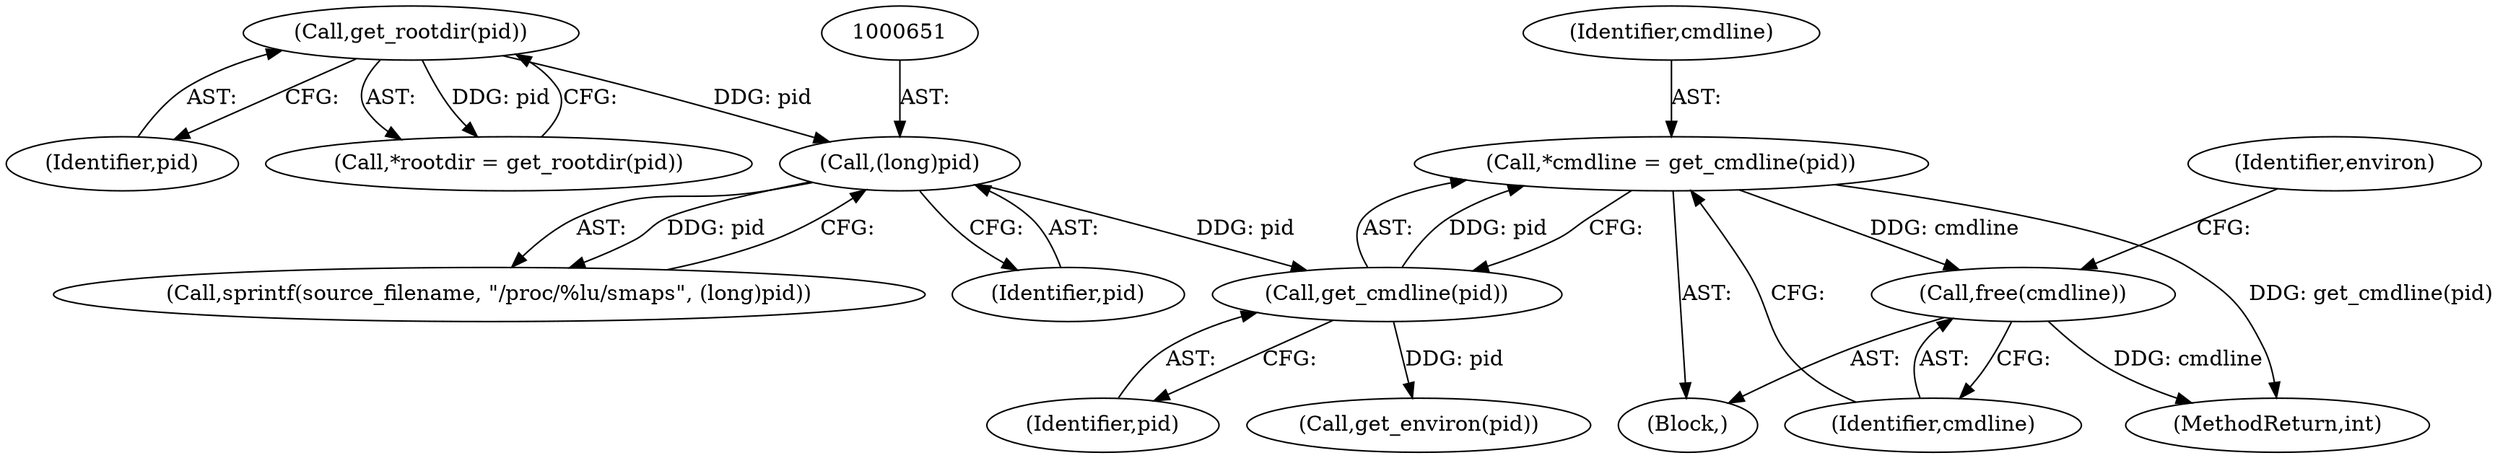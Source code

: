digraph "0_abrt_4f2c1ddd3e3b81d2d5146b883115371f1cada9f9@pointer" {
"1000822" [label="(Call,*cmdline = get_cmdline(pid))"];
"1000824" [label="(Call,get_cmdline(pid))"];
"1000650" [label="(Call,(long)pid)"];
"1000628" [label="(Call,get_rootdir(pid))"];
"1000826" [label="(Call,free(cmdline))"];
"1000824" [label="(Call,get_cmdline(pid))"];
"1000827" [label="(Identifier,cmdline)"];
"1000823" [label="(Identifier,cmdline)"];
"1000624" [label="(Block,)"];
"1000825" [label="(Identifier,pid)"];
"1001180" [label="(MethodReturn,int)"];
"1000650" [label="(Call,(long)pid)"];
"1000629" [label="(Identifier,pid)"];
"1000822" [label="(Call,*cmdline = get_cmdline(pid))"];
"1000830" [label="(Identifier,environ)"];
"1000628" [label="(Call,get_rootdir(pid))"];
"1000826" [label="(Call,free(cmdline))"];
"1000647" [label="(Call,sprintf(source_filename, \"/proc/%lu/smaps\", (long)pid))"];
"1000831" [label="(Call,get_environ(pid))"];
"1000626" [label="(Call,*rootdir = get_rootdir(pid))"];
"1000652" [label="(Identifier,pid)"];
"1000822" -> "1000624"  [label="AST: "];
"1000822" -> "1000824"  [label="CFG: "];
"1000823" -> "1000822"  [label="AST: "];
"1000824" -> "1000822"  [label="AST: "];
"1000827" -> "1000822"  [label="CFG: "];
"1000822" -> "1001180"  [label="DDG: get_cmdline(pid)"];
"1000824" -> "1000822"  [label="DDG: pid"];
"1000822" -> "1000826"  [label="DDG: cmdline"];
"1000824" -> "1000825"  [label="CFG: "];
"1000825" -> "1000824"  [label="AST: "];
"1000650" -> "1000824"  [label="DDG: pid"];
"1000824" -> "1000831"  [label="DDG: pid"];
"1000650" -> "1000647"  [label="AST: "];
"1000650" -> "1000652"  [label="CFG: "];
"1000651" -> "1000650"  [label="AST: "];
"1000652" -> "1000650"  [label="AST: "];
"1000647" -> "1000650"  [label="CFG: "];
"1000650" -> "1000647"  [label="DDG: pid"];
"1000628" -> "1000650"  [label="DDG: pid"];
"1000628" -> "1000626"  [label="AST: "];
"1000628" -> "1000629"  [label="CFG: "];
"1000629" -> "1000628"  [label="AST: "];
"1000626" -> "1000628"  [label="CFG: "];
"1000628" -> "1000626"  [label="DDG: pid"];
"1000826" -> "1000624"  [label="AST: "];
"1000826" -> "1000827"  [label="CFG: "];
"1000827" -> "1000826"  [label="AST: "];
"1000830" -> "1000826"  [label="CFG: "];
"1000826" -> "1001180"  [label="DDG: cmdline"];
}
